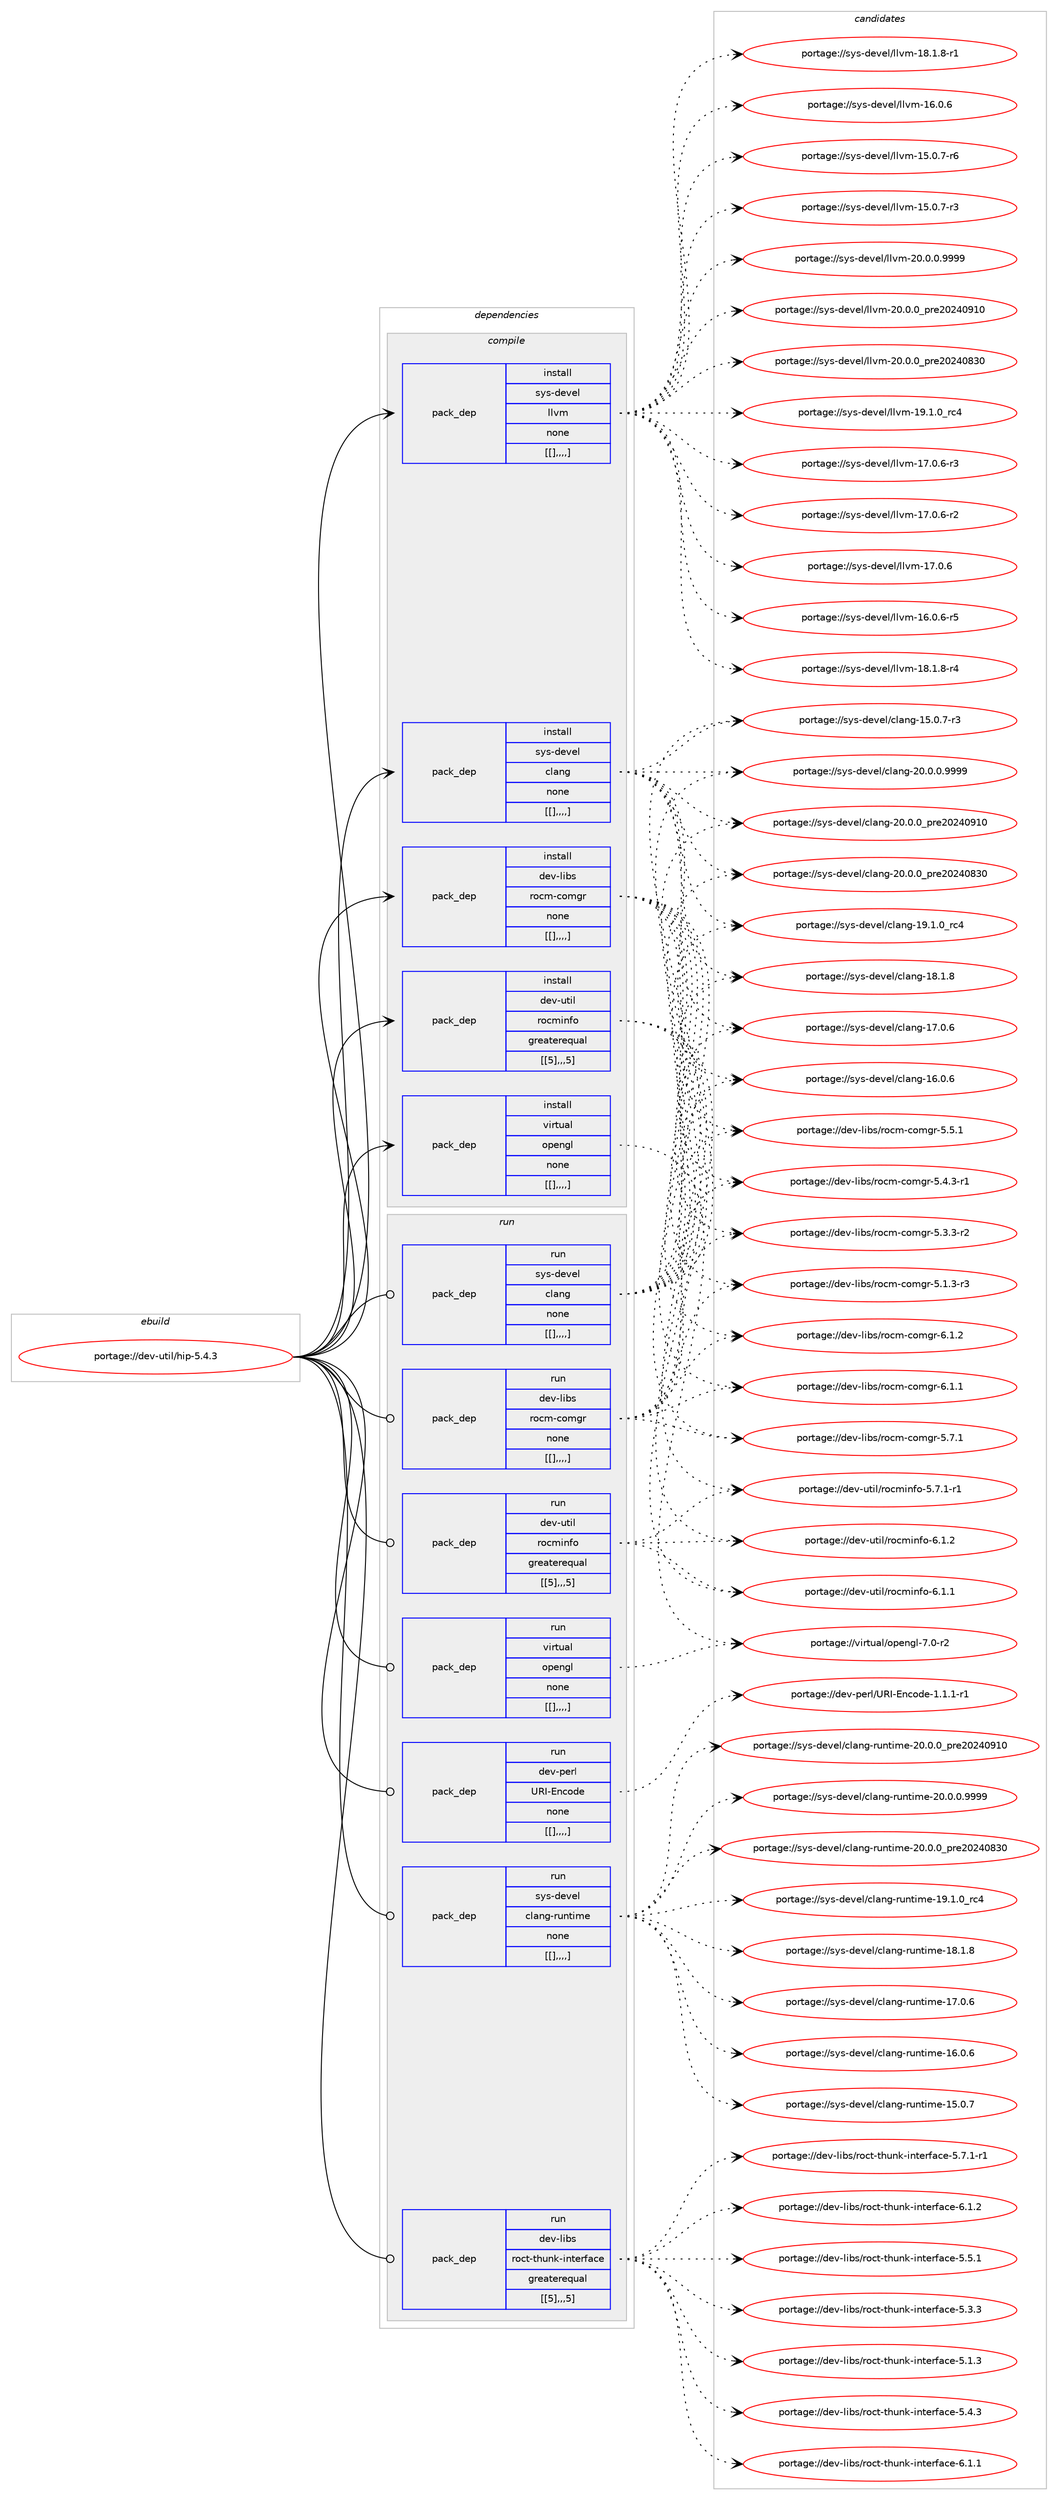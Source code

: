 digraph prolog {

# *************
# Graph options
# *************

newrank=true;
concentrate=true;
compound=true;
graph [rankdir=LR,fontname=Helvetica,fontsize=10,ranksep=1.5];#, ranksep=2.5, nodesep=0.2];
edge  [arrowhead=vee];
node  [fontname=Helvetica,fontsize=10];

# **********
# The ebuild
# **********

subgraph cluster_leftcol {
color=gray;
label=<<i>ebuild</i>>;
id [label="portage://dev-util/hip-5.4.3", color=red, width=4, href="../dev-util/hip-5.4.3.svg"];
}

# ****************
# The dependencies
# ****************

subgraph cluster_midcol {
color=gray;
label=<<i>dependencies</i>>;
subgraph cluster_compile {
fillcolor="#eeeeee";
style=filled;
label=<<i>compile</i>>;
subgraph pack155087 {
dependency218915 [label=<<TABLE BORDER="0" CELLBORDER="1" CELLSPACING="0" CELLPADDING="4" WIDTH="220"><TR><TD ROWSPAN="6" CELLPADDING="30">pack_dep</TD></TR><TR><TD WIDTH="110">install</TD></TR><TR><TD>dev-libs</TD></TR><TR><TD>rocm-comgr</TD></TR><TR><TD>none</TD></TR><TR><TD>[[],,,,]</TD></TR></TABLE>>, shape=none, color=blue];
}
id:e -> dependency218915:w [weight=20,style="solid",arrowhead="vee"];
subgraph pack155088 {
dependency218916 [label=<<TABLE BORDER="0" CELLBORDER="1" CELLSPACING="0" CELLPADDING="4" WIDTH="220"><TR><TD ROWSPAN="6" CELLPADDING="30">pack_dep</TD></TR><TR><TD WIDTH="110">install</TD></TR><TR><TD>dev-util</TD></TR><TR><TD>rocminfo</TD></TR><TR><TD>greaterequal</TD></TR><TR><TD>[[5],,,5]</TD></TR></TABLE>>, shape=none, color=blue];
}
id:e -> dependency218916:w [weight=20,style="solid",arrowhead="vee"];
subgraph pack155089 {
dependency218917 [label=<<TABLE BORDER="0" CELLBORDER="1" CELLSPACING="0" CELLPADDING="4" WIDTH="220"><TR><TD ROWSPAN="6" CELLPADDING="30">pack_dep</TD></TR><TR><TD WIDTH="110">install</TD></TR><TR><TD>sys-devel</TD></TR><TR><TD>clang</TD></TR><TR><TD>none</TD></TR><TR><TD>[[],,,,]</TD></TR></TABLE>>, shape=none, color=blue];
}
id:e -> dependency218917:w [weight=20,style="solid",arrowhead="vee"];
subgraph pack155090 {
dependency218918 [label=<<TABLE BORDER="0" CELLBORDER="1" CELLSPACING="0" CELLPADDING="4" WIDTH="220"><TR><TD ROWSPAN="6" CELLPADDING="30">pack_dep</TD></TR><TR><TD WIDTH="110">install</TD></TR><TR><TD>virtual</TD></TR><TR><TD>opengl</TD></TR><TR><TD>none</TD></TR><TR><TD>[[],,,,]</TD></TR></TABLE>>, shape=none, color=blue];
}
id:e -> dependency218918:w [weight=20,style="solid",arrowhead="vee"];
subgraph pack155091 {
dependency218919 [label=<<TABLE BORDER="0" CELLBORDER="1" CELLSPACING="0" CELLPADDING="4" WIDTH="220"><TR><TD ROWSPAN="6" CELLPADDING="30">pack_dep</TD></TR><TR><TD WIDTH="110">install</TD></TR><TR><TD>sys-devel</TD></TR><TR><TD>llvm</TD></TR><TR><TD>none</TD></TR><TR><TD>[[],,,,]</TD></TR></TABLE>>, shape=none, color=blue];
}
id:e -> dependency218919:w [weight=20,style="solid",arrowhead="vee"];
}
subgraph cluster_compileandrun {
fillcolor="#eeeeee";
style=filled;
label=<<i>compile and run</i>>;
}
subgraph cluster_run {
fillcolor="#eeeeee";
style=filled;
label=<<i>run</i>>;
subgraph pack155092 {
dependency218920 [label=<<TABLE BORDER="0" CELLBORDER="1" CELLSPACING="0" CELLPADDING="4" WIDTH="220"><TR><TD ROWSPAN="6" CELLPADDING="30">pack_dep</TD></TR><TR><TD WIDTH="110">run</TD></TR><TR><TD>dev-libs</TD></TR><TR><TD>rocm-comgr</TD></TR><TR><TD>none</TD></TR><TR><TD>[[],,,,]</TD></TR></TABLE>>, shape=none, color=blue];
}
id:e -> dependency218920:w [weight=20,style="solid",arrowhead="odot"];
subgraph pack155093 {
dependency218921 [label=<<TABLE BORDER="0" CELLBORDER="1" CELLSPACING="0" CELLPADDING="4" WIDTH="220"><TR><TD ROWSPAN="6" CELLPADDING="30">pack_dep</TD></TR><TR><TD WIDTH="110">run</TD></TR><TR><TD>dev-libs</TD></TR><TR><TD>roct-thunk-interface</TD></TR><TR><TD>greaterequal</TD></TR><TR><TD>[[5],,,5]</TD></TR></TABLE>>, shape=none, color=blue];
}
id:e -> dependency218921:w [weight=20,style="solid",arrowhead="odot"];
subgraph pack155094 {
dependency218922 [label=<<TABLE BORDER="0" CELLBORDER="1" CELLSPACING="0" CELLPADDING="4" WIDTH="220"><TR><TD ROWSPAN="6" CELLPADDING="30">pack_dep</TD></TR><TR><TD WIDTH="110">run</TD></TR><TR><TD>dev-perl</TD></TR><TR><TD>URI-Encode</TD></TR><TR><TD>none</TD></TR><TR><TD>[[],,,,]</TD></TR></TABLE>>, shape=none, color=blue];
}
id:e -> dependency218922:w [weight=20,style="solid",arrowhead="odot"];
subgraph pack155095 {
dependency218923 [label=<<TABLE BORDER="0" CELLBORDER="1" CELLSPACING="0" CELLPADDING="4" WIDTH="220"><TR><TD ROWSPAN="6" CELLPADDING="30">pack_dep</TD></TR><TR><TD WIDTH="110">run</TD></TR><TR><TD>dev-util</TD></TR><TR><TD>rocminfo</TD></TR><TR><TD>greaterequal</TD></TR><TR><TD>[[5],,,5]</TD></TR></TABLE>>, shape=none, color=blue];
}
id:e -> dependency218923:w [weight=20,style="solid",arrowhead="odot"];
subgraph pack155096 {
dependency218924 [label=<<TABLE BORDER="0" CELLBORDER="1" CELLSPACING="0" CELLPADDING="4" WIDTH="220"><TR><TD ROWSPAN="6" CELLPADDING="30">pack_dep</TD></TR><TR><TD WIDTH="110">run</TD></TR><TR><TD>sys-devel</TD></TR><TR><TD>clang</TD></TR><TR><TD>none</TD></TR><TR><TD>[[],,,,]</TD></TR></TABLE>>, shape=none, color=blue];
}
id:e -> dependency218924:w [weight=20,style="solid",arrowhead="odot"];
subgraph pack155097 {
dependency218925 [label=<<TABLE BORDER="0" CELLBORDER="1" CELLSPACING="0" CELLPADDING="4" WIDTH="220"><TR><TD ROWSPAN="6" CELLPADDING="30">pack_dep</TD></TR><TR><TD WIDTH="110">run</TD></TR><TR><TD>sys-devel</TD></TR><TR><TD>clang-runtime</TD></TR><TR><TD>none</TD></TR><TR><TD>[[],,,,]</TD></TR></TABLE>>, shape=none, color=blue];
}
id:e -> dependency218925:w [weight=20,style="solid",arrowhead="odot"];
subgraph pack155098 {
dependency218926 [label=<<TABLE BORDER="0" CELLBORDER="1" CELLSPACING="0" CELLPADDING="4" WIDTH="220"><TR><TD ROWSPAN="6" CELLPADDING="30">pack_dep</TD></TR><TR><TD WIDTH="110">run</TD></TR><TR><TD>virtual</TD></TR><TR><TD>opengl</TD></TR><TR><TD>none</TD></TR><TR><TD>[[],,,,]</TD></TR></TABLE>>, shape=none, color=blue];
}
id:e -> dependency218926:w [weight=20,style="solid",arrowhead="odot"];
}
}

# **************
# The candidates
# **************

subgraph cluster_choices {
rank=same;
color=gray;
label=<<i>candidates</i>>;

subgraph choice155087 {
color=black;
nodesep=1;
choice100101118451081059811547114111991094599111109103114455446494650 [label="portage://dev-libs/rocm-comgr-6.1.2", color=red, width=4,href="../dev-libs/rocm-comgr-6.1.2.svg"];
choice100101118451081059811547114111991094599111109103114455446494649 [label="portage://dev-libs/rocm-comgr-6.1.1", color=red, width=4,href="../dev-libs/rocm-comgr-6.1.1.svg"];
choice100101118451081059811547114111991094599111109103114455346554649 [label="portage://dev-libs/rocm-comgr-5.7.1", color=red, width=4,href="../dev-libs/rocm-comgr-5.7.1.svg"];
choice100101118451081059811547114111991094599111109103114455346534649 [label="portage://dev-libs/rocm-comgr-5.5.1", color=red, width=4,href="../dev-libs/rocm-comgr-5.5.1.svg"];
choice1001011184510810598115471141119910945991111091031144553465246514511449 [label="portage://dev-libs/rocm-comgr-5.4.3-r1", color=red, width=4,href="../dev-libs/rocm-comgr-5.4.3-r1.svg"];
choice1001011184510810598115471141119910945991111091031144553465146514511450 [label="portage://dev-libs/rocm-comgr-5.3.3-r2", color=red, width=4,href="../dev-libs/rocm-comgr-5.3.3-r2.svg"];
choice1001011184510810598115471141119910945991111091031144553464946514511451 [label="portage://dev-libs/rocm-comgr-5.1.3-r3", color=red, width=4,href="../dev-libs/rocm-comgr-5.1.3-r3.svg"];
dependency218915:e -> choice100101118451081059811547114111991094599111109103114455446494650:w [style=dotted,weight="100"];
dependency218915:e -> choice100101118451081059811547114111991094599111109103114455446494649:w [style=dotted,weight="100"];
dependency218915:e -> choice100101118451081059811547114111991094599111109103114455346554649:w [style=dotted,weight="100"];
dependency218915:e -> choice100101118451081059811547114111991094599111109103114455346534649:w [style=dotted,weight="100"];
dependency218915:e -> choice1001011184510810598115471141119910945991111091031144553465246514511449:w [style=dotted,weight="100"];
dependency218915:e -> choice1001011184510810598115471141119910945991111091031144553465146514511450:w [style=dotted,weight="100"];
dependency218915:e -> choice1001011184510810598115471141119910945991111091031144553464946514511451:w [style=dotted,weight="100"];
}
subgraph choice155088 {
color=black;
nodesep=1;
choice100101118451171161051084711411199109105110102111455446494650 [label="portage://dev-util/rocminfo-6.1.2", color=red, width=4,href="../dev-util/rocminfo-6.1.2.svg"];
choice100101118451171161051084711411199109105110102111455446494649 [label="portage://dev-util/rocminfo-6.1.1", color=red, width=4,href="../dev-util/rocminfo-6.1.1.svg"];
choice1001011184511711610510847114111991091051101021114553465546494511449 [label="portage://dev-util/rocminfo-5.7.1-r1", color=red, width=4,href="../dev-util/rocminfo-5.7.1-r1.svg"];
dependency218916:e -> choice100101118451171161051084711411199109105110102111455446494650:w [style=dotted,weight="100"];
dependency218916:e -> choice100101118451171161051084711411199109105110102111455446494649:w [style=dotted,weight="100"];
dependency218916:e -> choice1001011184511711610510847114111991091051101021114553465546494511449:w [style=dotted,weight="100"];
}
subgraph choice155089 {
color=black;
nodesep=1;
choice11512111545100101118101108479910897110103455048464846484657575757 [label="portage://sys-devel/clang-20.0.0.9999", color=red, width=4,href="../sys-devel/clang-20.0.0.9999.svg"];
choice1151211154510010111810110847991089711010345504846484648951121141015048505248574948 [label="portage://sys-devel/clang-20.0.0_pre20240910", color=red, width=4,href="../sys-devel/clang-20.0.0_pre20240910.svg"];
choice1151211154510010111810110847991089711010345504846484648951121141015048505248565148 [label="portage://sys-devel/clang-20.0.0_pre20240830", color=red, width=4,href="../sys-devel/clang-20.0.0_pre20240830.svg"];
choice1151211154510010111810110847991089711010345495746494648951149952 [label="portage://sys-devel/clang-19.1.0_rc4", color=red, width=4,href="../sys-devel/clang-19.1.0_rc4.svg"];
choice1151211154510010111810110847991089711010345495646494656 [label="portage://sys-devel/clang-18.1.8", color=red, width=4,href="../sys-devel/clang-18.1.8.svg"];
choice1151211154510010111810110847991089711010345495546484654 [label="portage://sys-devel/clang-17.0.6", color=red, width=4,href="../sys-devel/clang-17.0.6.svg"];
choice1151211154510010111810110847991089711010345495446484654 [label="portage://sys-devel/clang-16.0.6", color=red, width=4,href="../sys-devel/clang-16.0.6.svg"];
choice11512111545100101118101108479910897110103454953464846554511451 [label="portage://sys-devel/clang-15.0.7-r3", color=red, width=4,href="../sys-devel/clang-15.0.7-r3.svg"];
dependency218917:e -> choice11512111545100101118101108479910897110103455048464846484657575757:w [style=dotted,weight="100"];
dependency218917:e -> choice1151211154510010111810110847991089711010345504846484648951121141015048505248574948:w [style=dotted,weight="100"];
dependency218917:e -> choice1151211154510010111810110847991089711010345504846484648951121141015048505248565148:w [style=dotted,weight="100"];
dependency218917:e -> choice1151211154510010111810110847991089711010345495746494648951149952:w [style=dotted,weight="100"];
dependency218917:e -> choice1151211154510010111810110847991089711010345495646494656:w [style=dotted,weight="100"];
dependency218917:e -> choice1151211154510010111810110847991089711010345495546484654:w [style=dotted,weight="100"];
dependency218917:e -> choice1151211154510010111810110847991089711010345495446484654:w [style=dotted,weight="100"];
dependency218917:e -> choice11512111545100101118101108479910897110103454953464846554511451:w [style=dotted,weight="100"];
}
subgraph choice155090 {
color=black;
nodesep=1;
choice1181051141161179710847111112101110103108455546484511450 [label="portage://virtual/opengl-7.0-r2", color=red, width=4,href="../virtual/opengl-7.0-r2.svg"];
dependency218918:e -> choice1181051141161179710847111112101110103108455546484511450:w [style=dotted,weight="100"];
}
subgraph choice155091 {
color=black;
nodesep=1;
choice1151211154510010111810110847108108118109455048464846484657575757 [label="portage://sys-devel/llvm-20.0.0.9999", color=red, width=4,href="../sys-devel/llvm-20.0.0.9999.svg"];
choice115121115451001011181011084710810811810945504846484648951121141015048505248574948 [label="portage://sys-devel/llvm-20.0.0_pre20240910", color=red, width=4,href="../sys-devel/llvm-20.0.0_pre20240910.svg"];
choice115121115451001011181011084710810811810945504846484648951121141015048505248565148 [label="portage://sys-devel/llvm-20.0.0_pre20240830", color=red, width=4,href="../sys-devel/llvm-20.0.0_pre20240830.svg"];
choice115121115451001011181011084710810811810945495746494648951149952 [label="portage://sys-devel/llvm-19.1.0_rc4", color=red, width=4,href="../sys-devel/llvm-19.1.0_rc4.svg"];
choice1151211154510010111810110847108108118109454956464946564511452 [label="portage://sys-devel/llvm-18.1.8-r4", color=red, width=4,href="../sys-devel/llvm-18.1.8-r4.svg"];
choice1151211154510010111810110847108108118109454956464946564511449 [label="portage://sys-devel/llvm-18.1.8-r1", color=red, width=4,href="../sys-devel/llvm-18.1.8-r1.svg"];
choice1151211154510010111810110847108108118109454955464846544511451 [label="portage://sys-devel/llvm-17.0.6-r3", color=red, width=4,href="../sys-devel/llvm-17.0.6-r3.svg"];
choice1151211154510010111810110847108108118109454955464846544511450 [label="portage://sys-devel/llvm-17.0.6-r2", color=red, width=4,href="../sys-devel/llvm-17.0.6-r2.svg"];
choice115121115451001011181011084710810811810945495546484654 [label="portage://sys-devel/llvm-17.0.6", color=red, width=4,href="../sys-devel/llvm-17.0.6.svg"];
choice1151211154510010111810110847108108118109454954464846544511453 [label="portage://sys-devel/llvm-16.0.6-r5", color=red, width=4,href="../sys-devel/llvm-16.0.6-r5.svg"];
choice115121115451001011181011084710810811810945495446484654 [label="portage://sys-devel/llvm-16.0.6", color=red, width=4,href="../sys-devel/llvm-16.0.6.svg"];
choice1151211154510010111810110847108108118109454953464846554511454 [label="portage://sys-devel/llvm-15.0.7-r6", color=red, width=4,href="../sys-devel/llvm-15.0.7-r6.svg"];
choice1151211154510010111810110847108108118109454953464846554511451 [label="portage://sys-devel/llvm-15.0.7-r3", color=red, width=4,href="../sys-devel/llvm-15.0.7-r3.svg"];
dependency218919:e -> choice1151211154510010111810110847108108118109455048464846484657575757:w [style=dotted,weight="100"];
dependency218919:e -> choice115121115451001011181011084710810811810945504846484648951121141015048505248574948:w [style=dotted,weight="100"];
dependency218919:e -> choice115121115451001011181011084710810811810945504846484648951121141015048505248565148:w [style=dotted,weight="100"];
dependency218919:e -> choice115121115451001011181011084710810811810945495746494648951149952:w [style=dotted,weight="100"];
dependency218919:e -> choice1151211154510010111810110847108108118109454956464946564511452:w [style=dotted,weight="100"];
dependency218919:e -> choice1151211154510010111810110847108108118109454956464946564511449:w [style=dotted,weight="100"];
dependency218919:e -> choice1151211154510010111810110847108108118109454955464846544511451:w [style=dotted,weight="100"];
dependency218919:e -> choice1151211154510010111810110847108108118109454955464846544511450:w [style=dotted,weight="100"];
dependency218919:e -> choice115121115451001011181011084710810811810945495546484654:w [style=dotted,weight="100"];
dependency218919:e -> choice1151211154510010111810110847108108118109454954464846544511453:w [style=dotted,weight="100"];
dependency218919:e -> choice115121115451001011181011084710810811810945495446484654:w [style=dotted,weight="100"];
dependency218919:e -> choice1151211154510010111810110847108108118109454953464846554511454:w [style=dotted,weight="100"];
dependency218919:e -> choice1151211154510010111810110847108108118109454953464846554511451:w [style=dotted,weight="100"];
}
subgraph choice155092 {
color=black;
nodesep=1;
choice100101118451081059811547114111991094599111109103114455446494650 [label="portage://dev-libs/rocm-comgr-6.1.2", color=red, width=4,href="../dev-libs/rocm-comgr-6.1.2.svg"];
choice100101118451081059811547114111991094599111109103114455446494649 [label="portage://dev-libs/rocm-comgr-6.1.1", color=red, width=4,href="../dev-libs/rocm-comgr-6.1.1.svg"];
choice100101118451081059811547114111991094599111109103114455346554649 [label="portage://dev-libs/rocm-comgr-5.7.1", color=red, width=4,href="../dev-libs/rocm-comgr-5.7.1.svg"];
choice100101118451081059811547114111991094599111109103114455346534649 [label="portage://dev-libs/rocm-comgr-5.5.1", color=red, width=4,href="../dev-libs/rocm-comgr-5.5.1.svg"];
choice1001011184510810598115471141119910945991111091031144553465246514511449 [label="portage://dev-libs/rocm-comgr-5.4.3-r1", color=red, width=4,href="../dev-libs/rocm-comgr-5.4.3-r1.svg"];
choice1001011184510810598115471141119910945991111091031144553465146514511450 [label="portage://dev-libs/rocm-comgr-5.3.3-r2", color=red, width=4,href="../dev-libs/rocm-comgr-5.3.3-r2.svg"];
choice1001011184510810598115471141119910945991111091031144553464946514511451 [label="portage://dev-libs/rocm-comgr-5.1.3-r3", color=red, width=4,href="../dev-libs/rocm-comgr-5.1.3-r3.svg"];
dependency218920:e -> choice100101118451081059811547114111991094599111109103114455446494650:w [style=dotted,weight="100"];
dependency218920:e -> choice100101118451081059811547114111991094599111109103114455446494649:w [style=dotted,weight="100"];
dependency218920:e -> choice100101118451081059811547114111991094599111109103114455346554649:w [style=dotted,weight="100"];
dependency218920:e -> choice100101118451081059811547114111991094599111109103114455346534649:w [style=dotted,weight="100"];
dependency218920:e -> choice1001011184510810598115471141119910945991111091031144553465246514511449:w [style=dotted,weight="100"];
dependency218920:e -> choice1001011184510810598115471141119910945991111091031144553465146514511450:w [style=dotted,weight="100"];
dependency218920:e -> choice1001011184510810598115471141119910945991111091031144553464946514511451:w [style=dotted,weight="100"];
}
subgraph choice155093 {
color=black;
nodesep=1;
choice1001011184510810598115471141119911645116104117110107451051101161011141029799101455446494650 [label="portage://dev-libs/roct-thunk-interface-6.1.2", color=red, width=4,href="../dev-libs/roct-thunk-interface-6.1.2.svg"];
choice1001011184510810598115471141119911645116104117110107451051101161011141029799101455446494649 [label="portage://dev-libs/roct-thunk-interface-6.1.1", color=red, width=4,href="../dev-libs/roct-thunk-interface-6.1.1.svg"];
choice10010111845108105981154711411199116451161041171101074510511011610111410297991014553465546494511449 [label="portage://dev-libs/roct-thunk-interface-5.7.1-r1", color=red, width=4,href="../dev-libs/roct-thunk-interface-5.7.1-r1.svg"];
choice1001011184510810598115471141119911645116104117110107451051101161011141029799101455346534649 [label="portage://dev-libs/roct-thunk-interface-5.5.1", color=red, width=4,href="../dev-libs/roct-thunk-interface-5.5.1.svg"];
choice1001011184510810598115471141119911645116104117110107451051101161011141029799101455346524651 [label="portage://dev-libs/roct-thunk-interface-5.4.3", color=red, width=4,href="../dev-libs/roct-thunk-interface-5.4.3.svg"];
choice1001011184510810598115471141119911645116104117110107451051101161011141029799101455346514651 [label="portage://dev-libs/roct-thunk-interface-5.3.3", color=red, width=4,href="../dev-libs/roct-thunk-interface-5.3.3.svg"];
choice1001011184510810598115471141119911645116104117110107451051101161011141029799101455346494651 [label="portage://dev-libs/roct-thunk-interface-5.1.3", color=red, width=4,href="../dev-libs/roct-thunk-interface-5.1.3.svg"];
dependency218921:e -> choice1001011184510810598115471141119911645116104117110107451051101161011141029799101455446494650:w [style=dotted,weight="100"];
dependency218921:e -> choice1001011184510810598115471141119911645116104117110107451051101161011141029799101455446494649:w [style=dotted,weight="100"];
dependency218921:e -> choice10010111845108105981154711411199116451161041171101074510511011610111410297991014553465546494511449:w [style=dotted,weight="100"];
dependency218921:e -> choice1001011184510810598115471141119911645116104117110107451051101161011141029799101455346534649:w [style=dotted,weight="100"];
dependency218921:e -> choice1001011184510810598115471141119911645116104117110107451051101161011141029799101455346524651:w [style=dotted,weight="100"];
dependency218921:e -> choice1001011184510810598115471141119911645116104117110107451051101161011141029799101455346514651:w [style=dotted,weight="100"];
dependency218921:e -> choice1001011184510810598115471141119911645116104117110107451051101161011141029799101455346494651:w [style=dotted,weight="100"];
}
subgraph choice155094 {
color=black;
nodesep=1;
choice10010111845112101114108478582734569110991111001014549464946494511449 [label="portage://dev-perl/URI-Encode-1.1.1-r1", color=red, width=4,href="../dev-perl/URI-Encode-1.1.1-r1.svg"];
dependency218922:e -> choice10010111845112101114108478582734569110991111001014549464946494511449:w [style=dotted,weight="100"];
}
subgraph choice155095 {
color=black;
nodesep=1;
choice100101118451171161051084711411199109105110102111455446494650 [label="portage://dev-util/rocminfo-6.1.2", color=red, width=4,href="../dev-util/rocminfo-6.1.2.svg"];
choice100101118451171161051084711411199109105110102111455446494649 [label="portage://dev-util/rocminfo-6.1.1", color=red, width=4,href="../dev-util/rocminfo-6.1.1.svg"];
choice1001011184511711610510847114111991091051101021114553465546494511449 [label="portage://dev-util/rocminfo-5.7.1-r1", color=red, width=4,href="../dev-util/rocminfo-5.7.1-r1.svg"];
dependency218923:e -> choice100101118451171161051084711411199109105110102111455446494650:w [style=dotted,weight="100"];
dependency218923:e -> choice100101118451171161051084711411199109105110102111455446494649:w [style=dotted,weight="100"];
dependency218923:e -> choice1001011184511711610510847114111991091051101021114553465546494511449:w [style=dotted,weight="100"];
}
subgraph choice155096 {
color=black;
nodesep=1;
choice11512111545100101118101108479910897110103455048464846484657575757 [label="portage://sys-devel/clang-20.0.0.9999", color=red, width=4,href="../sys-devel/clang-20.0.0.9999.svg"];
choice1151211154510010111810110847991089711010345504846484648951121141015048505248574948 [label="portage://sys-devel/clang-20.0.0_pre20240910", color=red, width=4,href="../sys-devel/clang-20.0.0_pre20240910.svg"];
choice1151211154510010111810110847991089711010345504846484648951121141015048505248565148 [label="portage://sys-devel/clang-20.0.0_pre20240830", color=red, width=4,href="../sys-devel/clang-20.0.0_pre20240830.svg"];
choice1151211154510010111810110847991089711010345495746494648951149952 [label="portage://sys-devel/clang-19.1.0_rc4", color=red, width=4,href="../sys-devel/clang-19.1.0_rc4.svg"];
choice1151211154510010111810110847991089711010345495646494656 [label="portage://sys-devel/clang-18.1.8", color=red, width=4,href="../sys-devel/clang-18.1.8.svg"];
choice1151211154510010111810110847991089711010345495546484654 [label="portage://sys-devel/clang-17.0.6", color=red, width=4,href="../sys-devel/clang-17.0.6.svg"];
choice1151211154510010111810110847991089711010345495446484654 [label="portage://sys-devel/clang-16.0.6", color=red, width=4,href="../sys-devel/clang-16.0.6.svg"];
choice11512111545100101118101108479910897110103454953464846554511451 [label="portage://sys-devel/clang-15.0.7-r3", color=red, width=4,href="../sys-devel/clang-15.0.7-r3.svg"];
dependency218924:e -> choice11512111545100101118101108479910897110103455048464846484657575757:w [style=dotted,weight="100"];
dependency218924:e -> choice1151211154510010111810110847991089711010345504846484648951121141015048505248574948:w [style=dotted,weight="100"];
dependency218924:e -> choice1151211154510010111810110847991089711010345504846484648951121141015048505248565148:w [style=dotted,weight="100"];
dependency218924:e -> choice1151211154510010111810110847991089711010345495746494648951149952:w [style=dotted,weight="100"];
dependency218924:e -> choice1151211154510010111810110847991089711010345495646494656:w [style=dotted,weight="100"];
dependency218924:e -> choice1151211154510010111810110847991089711010345495546484654:w [style=dotted,weight="100"];
dependency218924:e -> choice1151211154510010111810110847991089711010345495446484654:w [style=dotted,weight="100"];
dependency218924:e -> choice11512111545100101118101108479910897110103454953464846554511451:w [style=dotted,weight="100"];
}
subgraph choice155097 {
color=black;
nodesep=1;
choice1151211154510010111810110847991089711010345114117110116105109101455048464846484657575757 [label="portage://sys-devel/clang-runtime-20.0.0.9999", color=red, width=4,href="../sys-devel/clang-runtime-20.0.0.9999.svg"];
choice115121115451001011181011084799108971101034511411711011610510910145504846484648951121141015048505248574948 [label="portage://sys-devel/clang-runtime-20.0.0_pre20240910", color=red, width=4,href="../sys-devel/clang-runtime-20.0.0_pre20240910.svg"];
choice115121115451001011181011084799108971101034511411711011610510910145504846484648951121141015048505248565148 [label="portage://sys-devel/clang-runtime-20.0.0_pre20240830", color=red, width=4,href="../sys-devel/clang-runtime-20.0.0_pre20240830.svg"];
choice115121115451001011181011084799108971101034511411711011610510910145495746494648951149952 [label="portage://sys-devel/clang-runtime-19.1.0_rc4", color=red, width=4,href="../sys-devel/clang-runtime-19.1.0_rc4.svg"];
choice115121115451001011181011084799108971101034511411711011610510910145495646494656 [label="portage://sys-devel/clang-runtime-18.1.8", color=red, width=4,href="../sys-devel/clang-runtime-18.1.8.svg"];
choice115121115451001011181011084799108971101034511411711011610510910145495546484654 [label="portage://sys-devel/clang-runtime-17.0.6", color=red, width=4,href="../sys-devel/clang-runtime-17.0.6.svg"];
choice115121115451001011181011084799108971101034511411711011610510910145495446484654 [label="portage://sys-devel/clang-runtime-16.0.6", color=red, width=4,href="../sys-devel/clang-runtime-16.0.6.svg"];
choice115121115451001011181011084799108971101034511411711011610510910145495346484655 [label="portage://sys-devel/clang-runtime-15.0.7", color=red, width=4,href="../sys-devel/clang-runtime-15.0.7.svg"];
dependency218925:e -> choice1151211154510010111810110847991089711010345114117110116105109101455048464846484657575757:w [style=dotted,weight="100"];
dependency218925:e -> choice115121115451001011181011084799108971101034511411711011610510910145504846484648951121141015048505248574948:w [style=dotted,weight="100"];
dependency218925:e -> choice115121115451001011181011084799108971101034511411711011610510910145504846484648951121141015048505248565148:w [style=dotted,weight="100"];
dependency218925:e -> choice115121115451001011181011084799108971101034511411711011610510910145495746494648951149952:w [style=dotted,weight="100"];
dependency218925:e -> choice115121115451001011181011084799108971101034511411711011610510910145495646494656:w [style=dotted,weight="100"];
dependency218925:e -> choice115121115451001011181011084799108971101034511411711011610510910145495546484654:w [style=dotted,weight="100"];
dependency218925:e -> choice115121115451001011181011084799108971101034511411711011610510910145495446484654:w [style=dotted,weight="100"];
dependency218925:e -> choice115121115451001011181011084799108971101034511411711011610510910145495346484655:w [style=dotted,weight="100"];
}
subgraph choice155098 {
color=black;
nodesep=1;
choice1181051141161179710847111112101110103108455546484511450 [label="portage://virtual/opengl-7.0-r2", color=red, width=4,href="../virtual/opengl-7.0-r2.svg"];
dependency218926:e -> choice1181051141161179710847111112101110103108455546484511450:w [style=dotted,weight="100"];
}
}

}
